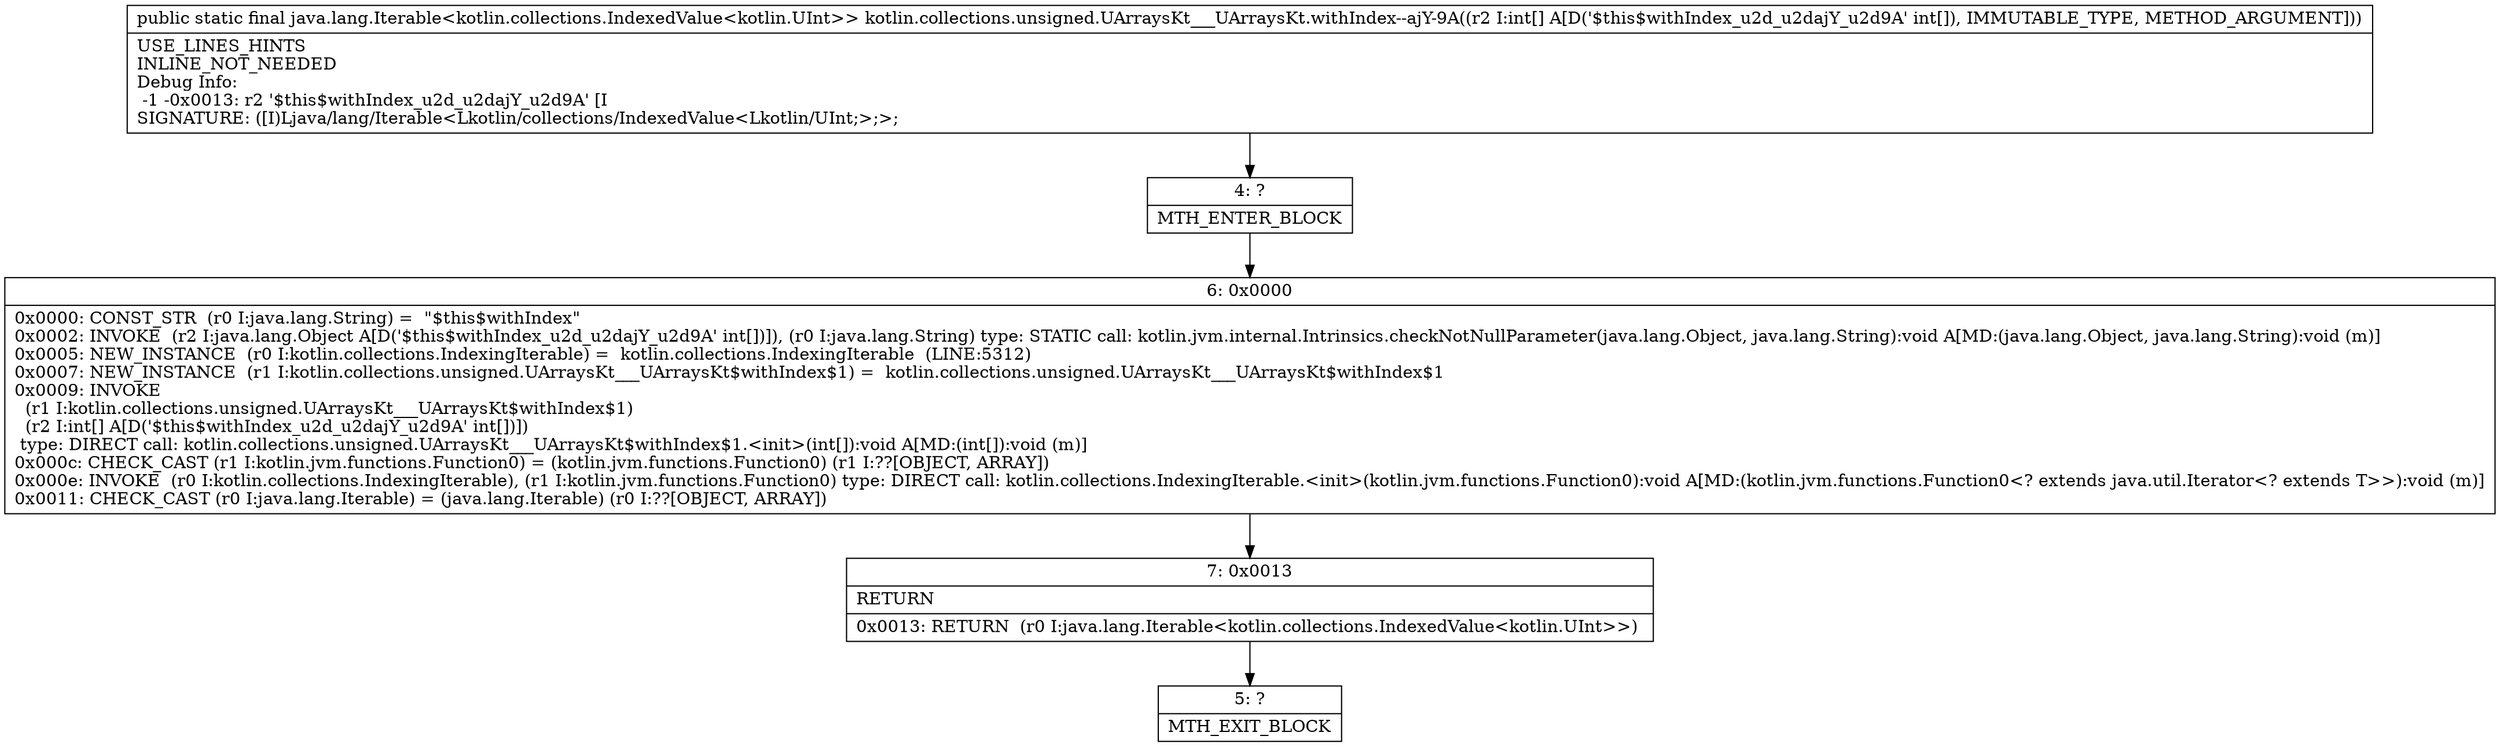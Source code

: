 digraph "CFG forkotlin.collections.unsigned.UArraysKt___UArraysKt.withIndex\-\-ajY\-9A([I)Ljava\/lang\/Iterable;" {
Node_4 [shape=record,label="{4\:\ ?|MTH_ENTER_BLOCK\l}"];
Node_6 [shape=record,label="{6\:\ 0x0000|0x0000: CONST_STR  (r0 I:java.lang.String) =  \"$this$withIndex\" \l0x0002: INVOKE  (r2 I:java.lang.Object A[D('$this$withIndex_u2d_u2dajY_u2d9A' int[])]), (r0 I:java.lang.String) type: STATIC call: kotlin.jvm.internal.Intrinsics.checkNotNullParameter(java.lang.Object, java.lang.String):void A[MD:(java.lang.Object, java.lang.String):void (m)]\l0x0005: NEW_INSTANCE  (r0 I:kotlin.collections.IndexingIterable) =  kotlin.collections.IndexingIterable  (LINE:5312)\l0x0007: NEW_INSTANCE  (r1 I:kotlin.collections.unsigned.UArraysKt___UArraysKt$withIndex$1) =  kotlin.collections.unsigned.UArraysKt___UArraysKt$withIndex$1 \l0x0009: INVOKE  \l  (r1 I:kotlin.collections.unsigned.UArraysKt___UArraysKt$withIndex$1)\l  (r2 I:int[] A[D('$this$withIndex_u2d_u2dajY_u2d9A' int[])])\l type: DIRECT call: kotlin.collections.unsigned.UArraysKt___UArraysKt$withIndex$1.\<init\>(int[]):void A[MD:(int[]):void (m)]\l0x000c: CHECK_CAST (r1 I:kotlin.jvm.functions.Function0) = (kotlin.jvm.functions.Function0) (r1 I:??[OBJECT, ARRAY]) \l0x000e: INVOKE  (r0 I:kotlin.collections.IndexingIterable), (r1 I:kotlin.jvm.functions.Function0) type: DIRECT call: kotlin.collections.IndexingIterable.\<init\>(kotlin.jvm.functions.Function0):void A[MD:(kotlin.jvm.functions.Function0\<? extends java.util.Iterator\<? extends T\>\>):void (m)]\l0x0011: CHECK_CAST (r0 I:java.lang.Iterable) = (java.lang.Iterable) (r0 I:??[OBJECT, ARRAY]) \l}"];
Node_7 [shape=record,label="{7\:\ 0x0013|RETURN\l|0x0013: RETURN  (r0 I:java.lang.Iterable\<kotlin.collections.IndexedValue\<kotlin.UInt\>\>) \l}"];
Node_5 [shape=record,label="{5\:\ ?|MTH_EXIT_BLOCK\l}"];
MethodNode[shape=record,label="{public static final java.lang.Iterable\<kotlin.collections.IndexedValue\<kotlin.UInt\>\> kotlin.collections.unsigned.UArraysKt___UArraysKt.withIndex\-\-ajY\-9A((r2 I:int[] A[D('$this$withIndex_u2d_u2dajY_u2d9A' int[]), IMMUTABLE_TYPE, METHOD_ARGUMENT]))  | USE_LINES_HINTS\lINLINE_NOT_NEEDED\lDebug Info:\l  \-1 \-0x0013: r2 '$this$withIndex_u2d_u2dajY_u2d9A' [I\lSIGNATURE: ([I)Ljava\/lang\/Iterable\<Lkotlin\/collections\/IndexedValue\<Lkotlin\/UInt;\>;\>;\l}"];
MethodNode -> Node_4;Node_4 -> Node_6;
Node_6 -> Node_7;
Node_7 -> Node_5;
}

